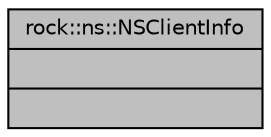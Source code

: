 digraph "rock::ns::NSClientInfo"
{
 // LATEX_PDF_SIZE
  edge [fontname="Helvetica",fontsize="10",labelfontname="Helvetica",labelfontsize="10"];
  node [fontname="Helvetica",fontsize="10",shape=record];
  Node1 [label="{rock::ns::NSClientInfo\n||}",height=0.2,width=0.4,color="black", fillcolor="grey75", style="filled", fontcolor="black",tooltip=" "];
}
